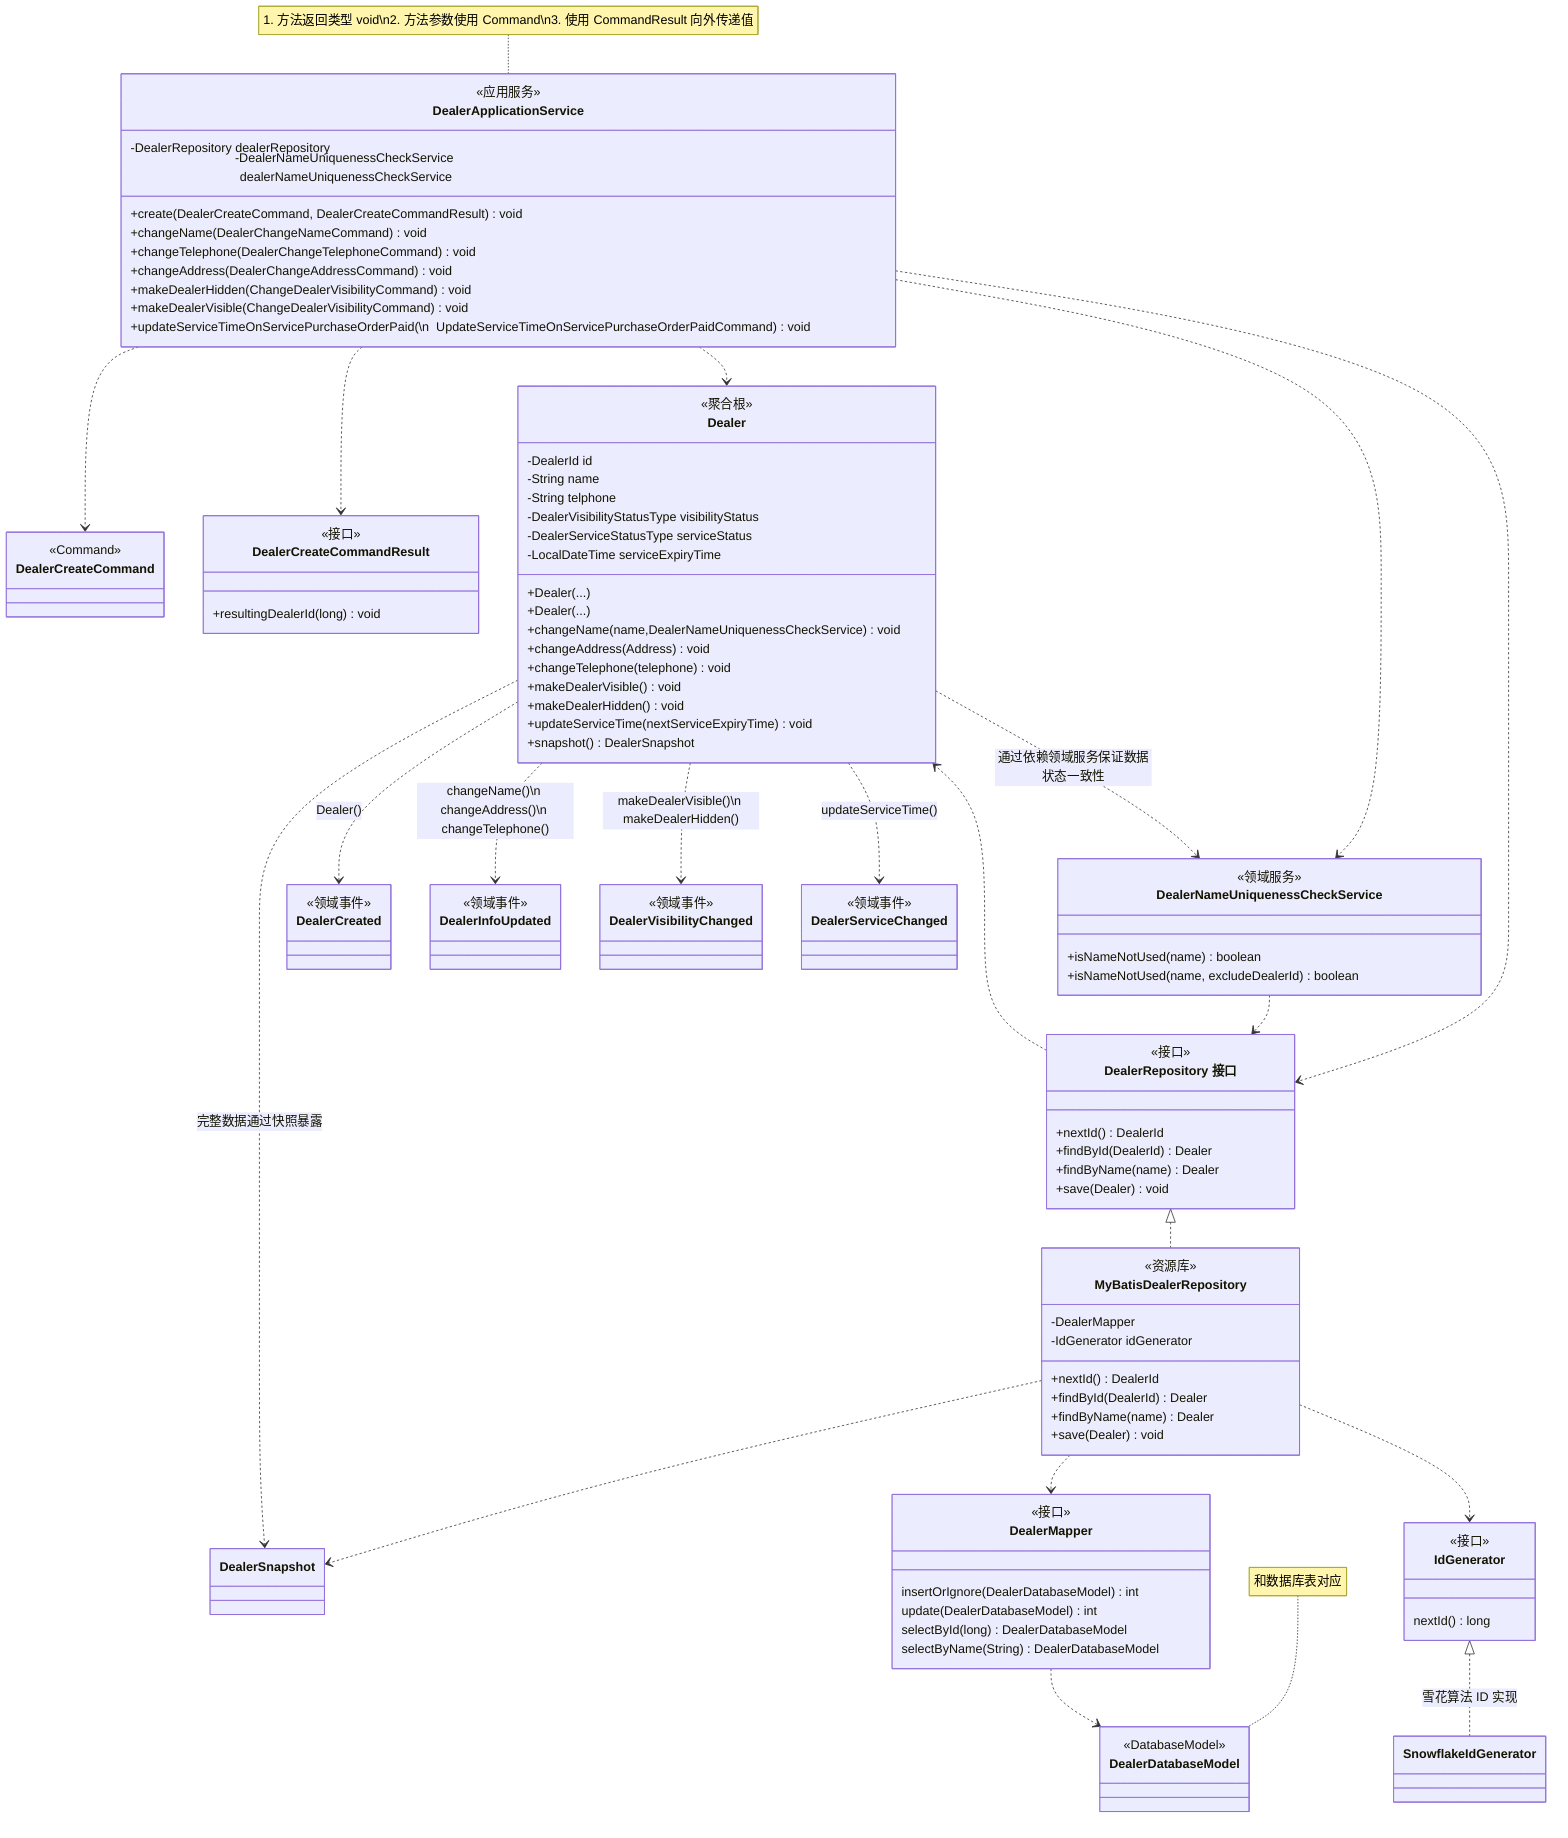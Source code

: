 classDiagram
    class DealerApplicationService {
        <<应用服务>>
        -DealerRepository dealerRepository
        -DealerNameUniquenessCheckService dealerNameUniquenessCheckService

        +create(DealerCreateCommand, DealerCreateCommandResult) void
        +changeName(DealerChangeNameCommand) void
        +changeTelephone(DealerChangeTelephoneCommand) void
        +changeAddress(DealerChangeAddressCommand) void
        +makeDealerHidden(ChangeDealerVisibilityCommand) void
        +makeDealerVisible(ChangeDealerVisibilityCommand) void
        +updateServiceTimeOnServicePurchaseOrderPaid(\n&nbsp;&nbsp;UpdateServiceTimeOnServicePurchaseOrderPaidCommand) void
    }

%%    note for DealerCreateCommand "用于应用服务方法传参"
    class DealerCreateCommand {
        <<Command>>
    }

%%    note for DealerCreateCommandResult "用于外部接收应用服务方法操作结果"
    class DealerCreateCommandResult {
        <<接口>>
        +resultingDealerId(long) void
    }

    note for DealerApplicationService "1. 方法返回类型 void\n2. 方法参数使用 Command\n3. 使用 CommandResult 向外传递值"

    class Dealer {
        <<聚合根>>
        -DealerId id
        -String name
        -String telphone
        -DealerVisibilityStatusType visibilityStatus
        -DealerServiceStatusType serviceStatus
        -LocalDateTime serviceExpiryTime

        +Dealer(...)
        +Dealer(...)

        +changeName(name,DealerNameUniquenessCheckService) void
        +changeAddress(Address) void
        +changeTelephone(telephone) void
        +makeDealerVisible() void
        +makeDealerHidden() void
        +updateServiceTime(nextServiceExpiryTime) void

        +snapshot() DealerSnapshot
    }

    class DealerSnapshot

    note for DealerDatabaseModel "和数据库表对应"
    class DealerDatabaseModel {
        <<DatabaseModel>>
    }

    class DealerRepository["DealerRepository 接口"] {
        <<接口>>
        +nextId() DealerId
        +findById(DealerId) Dealer
        +findByName(name) Dealer
        +save(Dealer) void
    }

    class MyBatisDealerRepository {
        <<资源库>>
        -DealerMapper
        -IdGenerator idGenerator

        +nextId() DealerId
        +findById(DealerId) Dealer
        +findByName(name) Dealer
        +save(Dealer) void
    }

    class IdGenerator {
        <<接口>>
        nextId() long
    }

    class SnowflakeIdGenerator

    class DealerMapper {
        <<接口>>
        insertOrIgnore(DealerDatabaseModel) int
        update(DealerDatabaseModel) int
        selectById(long) DealerDatabaseModel
        selectByName(String) DealerDatabaseModel
    }

    class DealerNameUniquenessCheckService {
        <<领域服务>>
        +isNameNotUsed(name) boolean
        +isNameNotUsed(name, excludeDealerId) boolean
    }

    class DealerCreated {
        <<领域事件>>
    }

    class DealerInfoUpdated {
        <<领域事件>>
    }

    class DealerVisibilityChanged {
        <<领域事件>>
    }

    class DealerServiceChanged {
        <<领域事件>>
    }

    DealerApplicationService ..> DealerCreateCommand
    DealerApplicationService ..> DealerCreateCommandResult
    DealerApplicationService ..> Dealer
    DealerApplicationService ..> DealerRepository
    DealerApplicationService ..> DealerNameUniquenessCheckService
    Dealer ..> DealerNameUniquenessCheckService: 通过依赖领域服务保证数据状态一致性
    DealerRepository ..> Dealer
    DealerNameUniquenessCheckService ..> DealerRepository

    Dealer ..> DealerCreated: Dealer()
    Dealer ..> DealerInfoUpdated: changeName()\n changeAddress()\n changeTelephone()
    Dealer ..> DealerVisibilityChanged: makeDealerVisible()\n makeDealerHidden()
    Dealer ..> DealerServiceChanged: updateServiceTime()

    DealerRepository <|.. MyBatisDealerRepository
    MyBatisDealerRepository ..> DealerMapper
    DealerMapper ..> DealerDatabaseModel
    MyBatisDealerRepository ..> DealerSnapshot
    Dealer ..> DealerSnapshot: 完整数据通过快照暴露

    IdGenerator <|.. SnowflakeIdGenerator: 雪花算法 ID 实现
    MyBatisDealerRepository ..> IdGenerator
